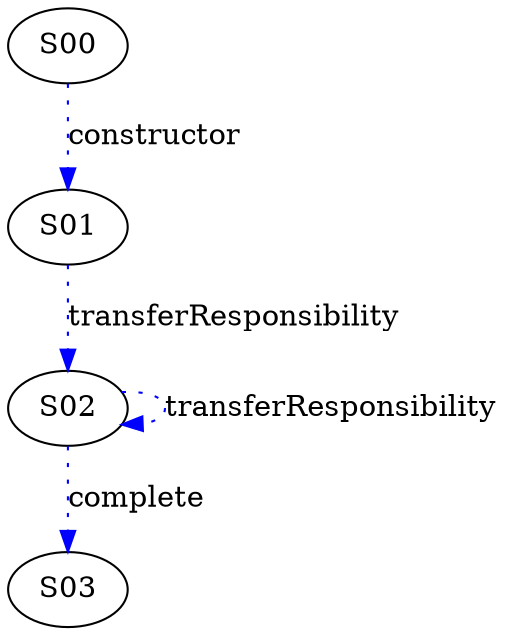 digraph {



S00->S01 [label="constructor", style="dotted", color="blue"]
S02->S02 [label="transferResponsibility", style="dotted", color="blue"]
S02->S03 [label="complete", style="dotted", color="blue"]
S01->S02 [label="transferResponsibility", style="dotted", color="blue"]
}